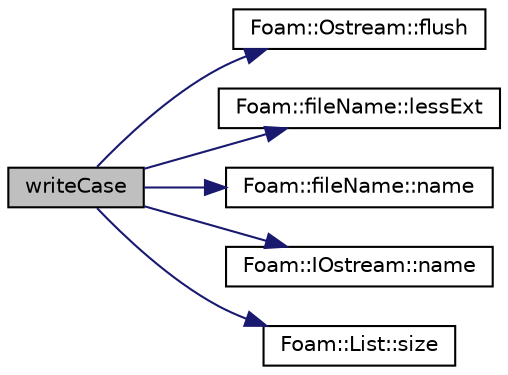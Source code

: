 digraph "writeCase"
{
  bgcolor="transparent";
  edge [fontname="Helvetica",fontsize="10",labelfontname="Helvetica",labelfontsize="10"];
  node [fontname="Helvetica",fontsize="10",shape=record];
  rankdir="LR";
  Node14 [label="writeCase",height=0.2,width=0.4,color="black", fillcolor="grey75", style="filled", fontcolor="black"];
  Node14 -> Node15 [color="midnightblue",fontsize="10",style="solid",fontname="Helvetica"];
  Node15 [label="Foam::Ostream::flush",height=0.2,width=0.4,color="black",URL="$a27345.html#a50ab71f4bc571f6e246b20db4b3dd131",tooltip="Flush stream. "];
  Node14 -> Node16 [color="midnightblue",fontsize="10",style="solid",fontname="Helvetica"];
  Node16 [label="Foam::fileName::lessExt",height=0.2,width=0.4,color="black",URL="$a29541.html#a6807d1f6ee241b17aec7652ecce48f6e",tooltip="Return file name without extension (part before last .) "];
  Node14 -> Node17 [color="midnightblue",fontsize="10",style="solid",fontname="Helvetica"];
  Node17 [label="Foam::fileName::name",height=0.2,width=0.4,color="black",URL="$a29541.html#a433b30fb3a93b9b4d07204699a319ca5",tooltip="Return file name (part beyond last /) "];
  Node14 -> Node18 [color="midnightblue",fontsize="10",style="solid",fontname="Helvetica"];
  Node18 [label="Foam::IOstream::name",height=0.2,width=0.4,color="black",URL="$a27333.html#a41b2d01e5fd6e1bc71a895d8b8a86308",tooltip="Return the name of the stream. "];
  Node14 -> Node19 [color="midnightblue",fontsize="10",style="solid",fontname="Helvetica"];
  Node19 [label="Foam::List::size",height=0.2,width=0.4,color="black",URL="$a26833.html#a8a5f6fa29bd4b500caf186f60245b384",tooltip="Override size to be inconsistent with allocated storage. "];
}
